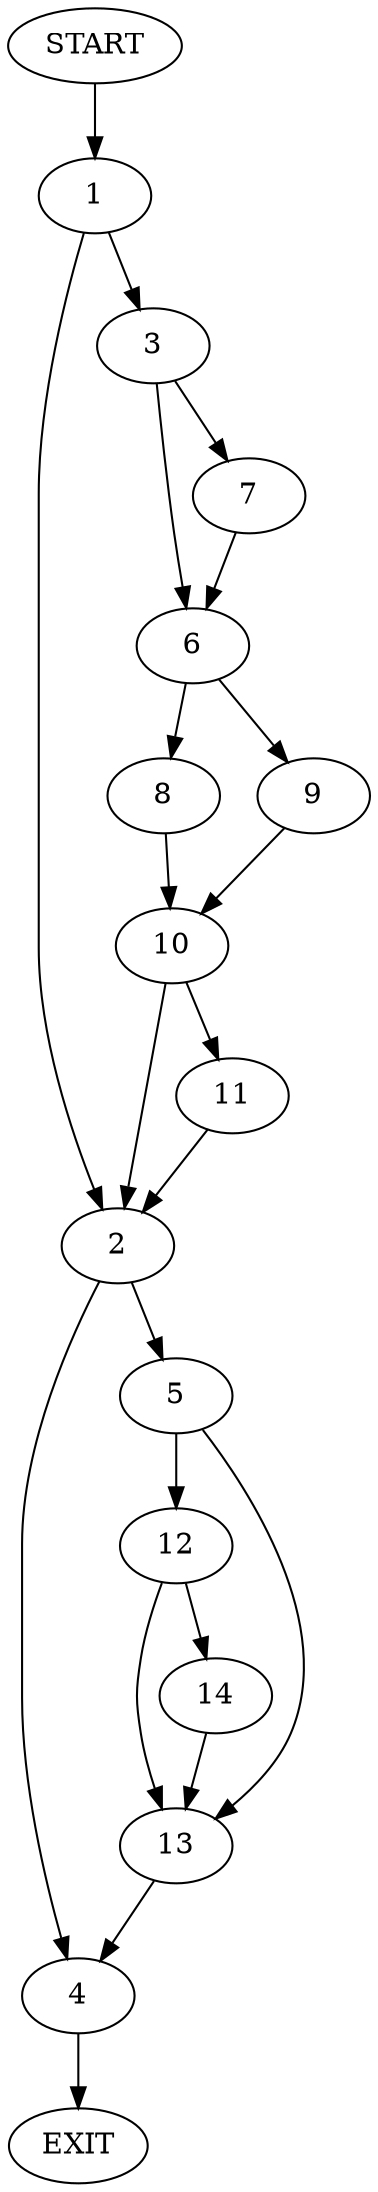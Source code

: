 digraph {
0 [label="START"]
15 [label="EXIT"]
0 -> 1
1 -> 2
1 -> 3
2 -> 4
2 -> 5
3 -> 6
3 -> 7
6 -> 8
6 -> 9
7 -> 6
8 -> 10
9 -> 10
10 -> 2
10 -> 11
11 -> 2
5 -> 12
5 -> 13
4 -> 15
12 -> 14
12 -> 13
13 -> 4
14 -> 13
}
